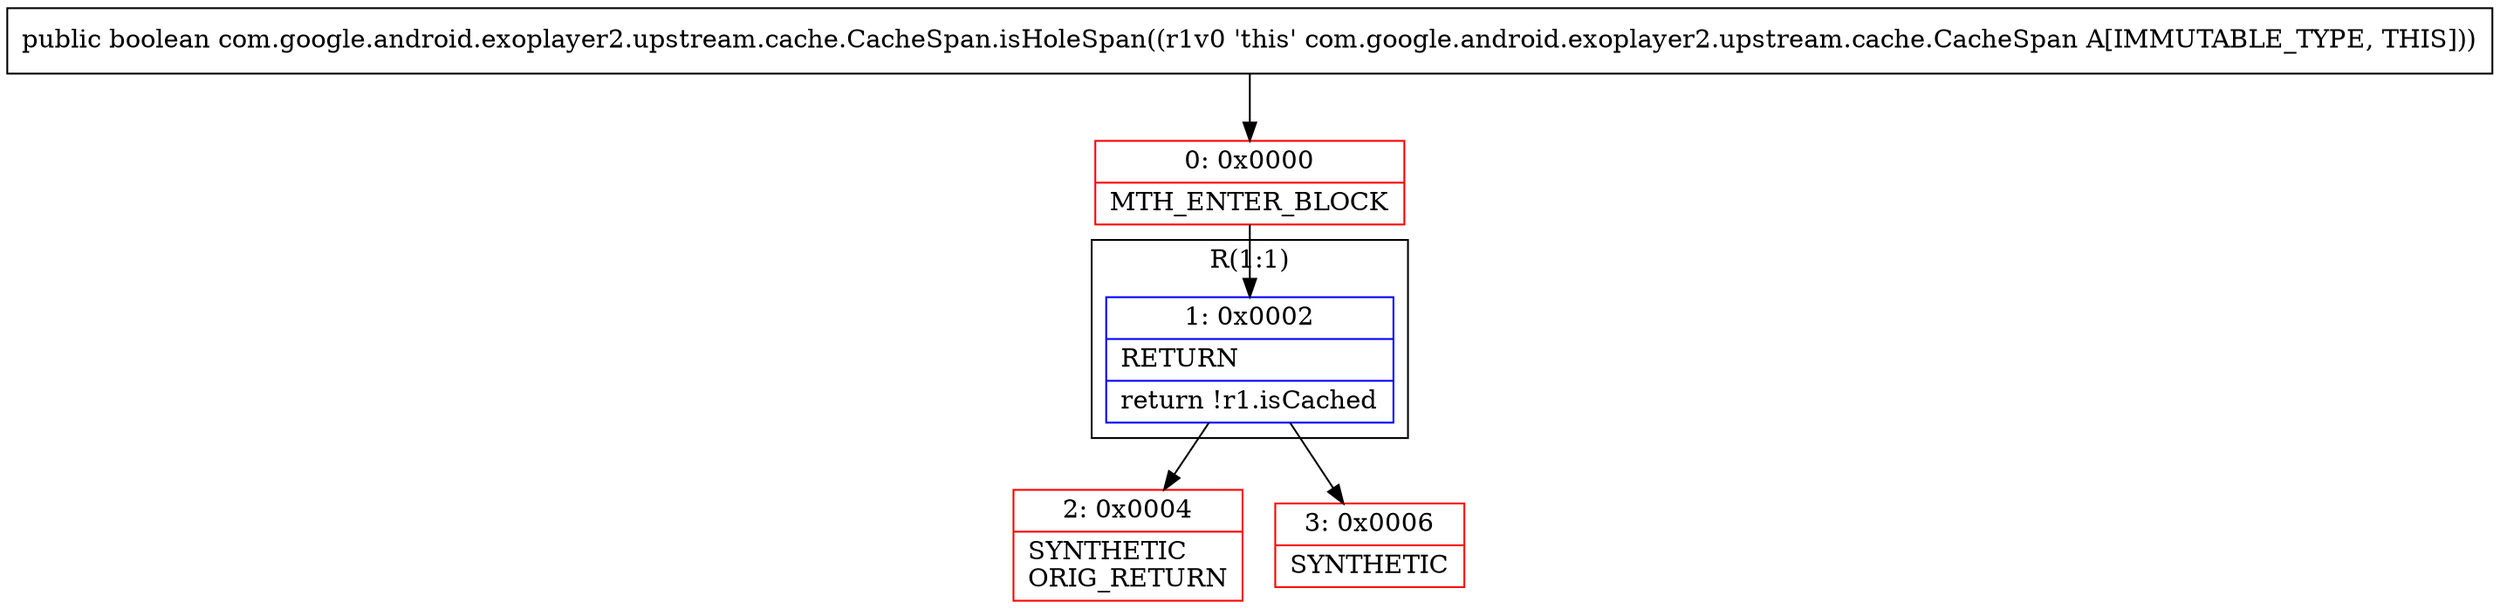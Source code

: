 digraph "CFG forcom.google.android.exoplayer2.upstream.cache.CacheSpan.isHoleSpan()Z" {
subgraph cluster_Region_1185267571 {
label = "R(1:1)";
node [shape=record,color=blue];
Node_1 [shape=record,label="{1\:\ 0x0002|RETURN\l|return !r1.isCached\l}"];
}
Node_0 [shape=record,color=red,label="{0\:\ 0x0000|MTH_ENTER_BLOCK\l}"];
Node_2 [shape=record,color=red,label="{2\:\ 0x0004|SYNTHETIC\lORIG_RETURN\l}"];
Node_3 [shape=record,color=red,label="{3\:\ 0x0006|SYNTHETIC\l}"];
MethodNode[shape=record,label="{public boolean com.google.android.exoplayer2.upstream.cache.CacheSpan.isHoleSpan((r1v0 'this' com.google.android.exoplayer2.upstream.cache.CacheSpan A[IMMUTABLE_TYPE, THIS])) }"];
MethodNode -> Node_0;
Node_1 -> Node_2;
Node_1 -> Node_3;
Node_0 -> Node_1;
}


